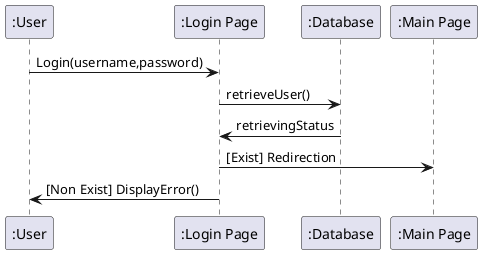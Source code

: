 @startuml sequenceDiagram_login
participant ":User" as user
participant ":Login Page" as login
participant ":Database" as db
participant ":Main Page" as main

user->login : Login(username,password)
login->db : retrieveUser()
db->login : retrievingStatus
login->main : [Exist] Redirection
login->user : [Non Exist] DisplayError() 
@enduml